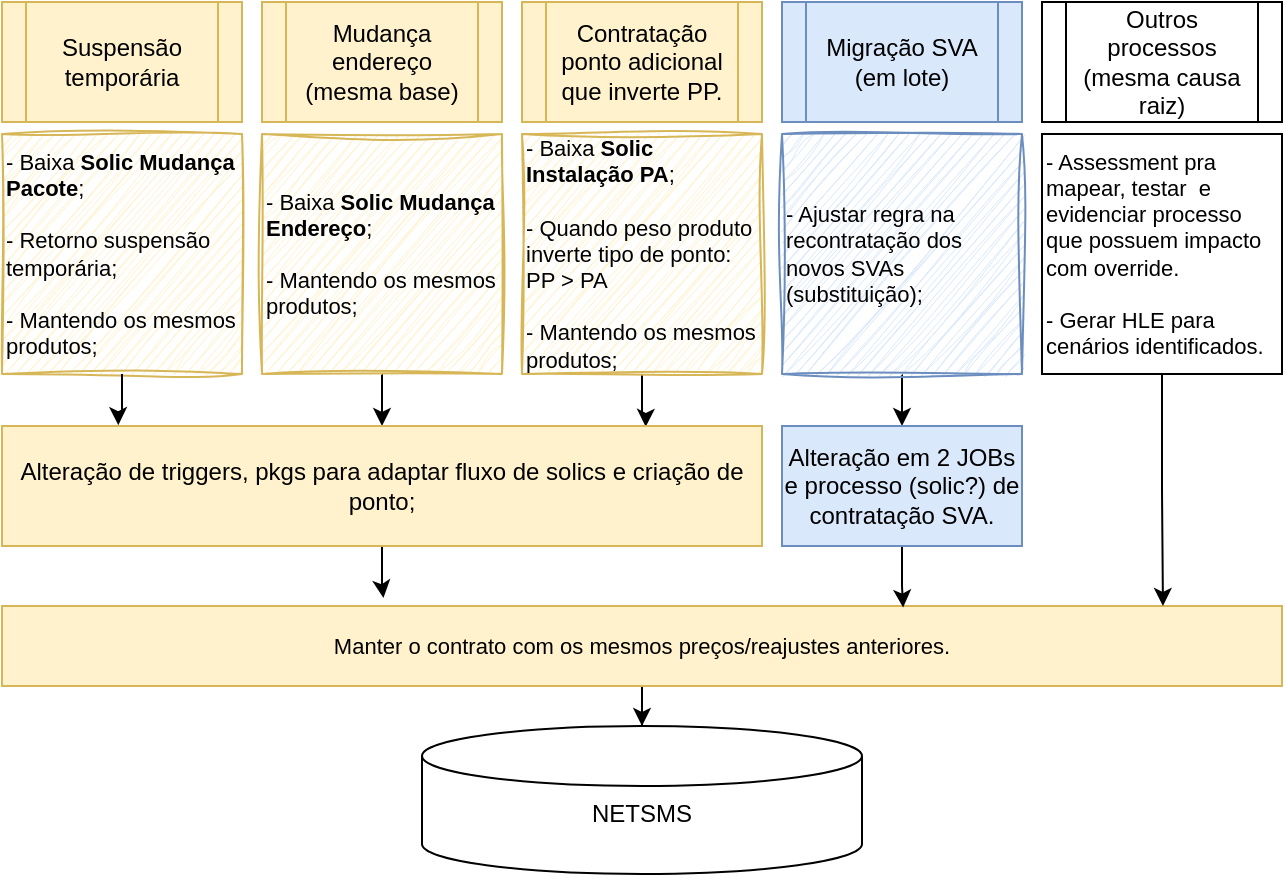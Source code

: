 <mxfile version="25.0.1">
  <diagram name="Página-1" id="lbKp-W_X5cq1iBLr4k5U">
    <mxGraphModel dx="1050" dy="530" grid="1" gridSize="10" guides="1" tooltips="1" connect="1" arrows="1" fold="1" page="1" pageScale="1" pageWidth="827" pageHeight="1169" math="0" shadow="0">
      <root>
        <mxCell id="0" />
        <mxCell id="1" parent="0" />
        <mxCell id="TXyXYrq3tWQpbJNDIby2-1" value="NETSMS" style="shape=cylinder3;whiteSpace=wrap;html=1;boundedLbl=1;backgroundOutline=1;size=15;verticalAlign=top;" parent="1" vertex="1">
          <mxGeometry x="270" y="370" width="220" height="74" as="geometry" />
        </mxCell>
        <mxCell id="TXyXYrq3tWQpbJNDIby2-7" value="Suspensão temporária" style="shape=process;whiteSpace=wrap;html=1;backgroundOutline=1;fillColor=#fff2cc;strokeColor=#d6b656;" parent="1" vertex="1">
          <mxGeometry x="60" y="8" width="120" height="60" as="geometry" />
        </mxCell>
        <mxCell id="TXyXYrq3tWQpbJNDIby2-8" value="Mudança endereço (mesma base)" style="shape=process;whiteSpace=wrap;html=1;backgroundOutline=1;fillColor=#fff2cc;strokeColor=#d6b656;" parent="1" vertex="1">
          <mxGeometry x="190" y="8" width="120" height="60" as="geometry" />
        </mxCell>
        <mxCell id="TXyXYrq3tWQpbJNDIby2-9" value="Migração SVA (em lote)" style="shape=process;whiteSpace=wrap;html=1;backgroundOutline=1;fillColor=#dae8fc;strokeColor=#6c8ebf;" parent="1" vertex="1">
          <mxGeometry x="450" y="8" width="120" height="60" as="geometry" />
        </mxCell>
        <mxCell id="TXyXYrq3tWQpbJNDIby2-10" value="Contratação ponto adicional que inverte PP." style="shape=process;whiteSpace=wrap;html=1;backgroundOutline=1;fillColor=#fff2cc;strokeColor=#d6b656;" parent="1" vertex="1">
          <mxGeometry x="320" y="8" width="120" height="60" as="geometry" />
        </mxCell>
        <mxCell id="TXyXYrq3tWQpbJNDIby2-11" value="Outros processos (mesma causa raiz)" style="shape=process;whiteSpace=wrap;html=1;backgroundOutline=1;" parent="1" vertex="1">
          <mxGeometry x="580" y="8" width="120" height="60" as="geometry" />
        </mxCell>
        <mxCell id="TXyXYrq3tWQpbJNDIby2-15" value="&lt;span style=&quot;background-color: initial;&quot;&gt;- Baixa &lt;b&gt;Solic Mudança Pacote&lt;/b&gt;;&lt;/span&gt;&lt;div&gt;&lt;br&gt;&lt;span style=&quot;background-color: initial;&quot;&gt;- Retorno suspensão temporária;&lt;/span&gt;&lt;br&gt;&lt;span style=&quot;background-color: initial;&quot;&gt;&lt;br&gt;&lt;/span&gt;&lt;/div&gt;&lt;div&gt;&lt;span style=&quot;background-color: initial;&quot;&gt;- Mantendo os mesmos produtos;&lt;/span&gt;&lt;/div&gt;" style="whiteSpace=wrap;html=1;aspect=fixed;align=left;fontSize=11;fillColor=#fff2cc;strokeColor=#d6b656;sketch=1;curveFitting=1;jiggle=2;" parent="1" vertex="1">
          <mxGeometry x="60" y="74" width="120" height="120" as="geometry" />
        </mxCell>
        <mxCell id="TXyXYrq3tWQpbJNDIby2-33" value="" style="edgeStyle=orthogonalEdgeStyle;rounded=0;orthogonalLoop=1;jettySize=auto;html=1;" parent="1" source="TXyXYrq3tWQpbJNDIby2-16" target="TXyXYrq3tWQpbJNDIby2-30" edge="1">
          <mxGeometry relative="1" as="geometry" />
        </mxCell>
        <mxCell id="TXyXYrq3tWQpbJNDIby2-16" value="&lt;span style=&quot;background-color: initial;&quot;&gt;- Baixa &lt;b&gt;Solic Mudança Endereço&lt;/b&gt;;&lt;/span&gt;&lt;br&gt;&lt;br&gt;&lt;span style=&quot;background-color: initial;&quot;&gt;- Mantendo os mesmos produtos;&lt;/span&gt;" style="whiteSpace=wrap;html=1;aspect=fixed;align=left;fontSize=11;fillColor=#fff2cc;strokeColor=#d6b656;sketch=1;curveFitting=1;jiggle=2;" parent="1" vertex="1">
          <mxGeometry x="190" y="74" width="120" height="120" as="geometry" />
        </mxCell>
        <mxCell id="TXyXYrq3tWQpbJNDIby2-36" value="" style="edgeStyle=orthogonalEdgeStyle;rounded=0;orthogonalLoop=1;jettySize=auto;html=1;" parent="1" source="TXyXYrq3tWQpbJNDIby2-17" target="TXyXYrq3tWQpbJNDIby2-31" edge="1">
          <mxGeometry relative="1" as="geometry" />
        </mxCell>
        <mxCell id="TXyXYrq3tWQpbJNDIby2-17" value="&lt;div&gt;&lt;span style=&quot;background-color: initial;&quot;&gt;- Ajustar regra na recontratação dos novos SVAs (substituição);&lt;/span&gt;&lt;/div&gt;" style="whiteSpace=wrap;html=1;aspect=fixed;align=left;fontSize=11;fillColor=#dae8fc;strokeColor=#6c8ebf;sketch=1;curveFitting=1;jiggle=2;" parent="1" vertex="1">
          <mxGeometry x="450" y="74" width="120" height="120" as="geometry" />
        </mxCell>
        <mxCell id="TXyXYrq3tWQpbJNDIby2-35" value="" style="edgeStyle=orthogonalEdgeStyle;rounded=0;orthogonalLoop=1;jettySize=auto;html=1;entryX=0.847;entryY=0.007;entryDx=0;entryDy=0;entryPerimeter=0;" parent="1" source="TXyXYrq3tWQpbJNDIby2-19" target="TXyXYrq3tWQpbJNDIby2-30" edge="1">
          <mxGeometry relative="1" as="geometry" />
        </mxCell>
        <mxCell id="TXyXYrq3tWQpbJNDIby2-19" value="&lt;span style=&quot;background-color: initial;&quot;&gt;- Baixa &lt;b&gt;Solic Instalação PA&lt;/b&gt;;&lt;/span&gt;&lt;br&gt;&lt;br&gt;- Quando peso produto inverte tipo de ponto: PP &amp;gt; PA&lt;br&gt;&lt;br&gt;&lt;span style=&quot;background-color: initial;&quot;&gt;- Mantendo os mesmos produtos;&lt;/span&gt;" style="whiteSpace=wrap;html=1;aspect=fixed;align=left;fontSize=11;fillColor=#fff2cc;strokeColor=#d6b656;sketch=1;curveFitting=1;jiggle=2;" parent="1" vertex="1">
          <mxGeometry x="320" y="74" width="120" height="120" as="geometry" />
        </mxCell>
        <mxCell id="TXyXYrq3tWQpbJNDIby2-20" value="- Assessment pra mapear, testar&amp;nbsp; e evidenciar processo que possuem impacto com override.&lt;div&gt;&lt;br&gt;&lt;/div&gt;&lt;div&gt;- Gerar HLE para cenários identificados.&lt;/div&gt;" style="whiteSpace=wrap;html=1;aspect=fixed;align=left;fontSize=11;" parent="1" vertex="1">
          <mxGeometry x="580" y="74" width="120" height="120" as="geometry" />
        </mxCell>
        <mxCell id="TXyXYrq3tWQpbJNDIby2-23" style="edgeStyle=orthogonalEdgeStyle;rounded=0;orthogonalLoop=1;jettySize=auto;html=1;" parent="1" source="TXyXYrq3tWQpbJNDIby2-22" target="TXyXYrq3tWQpbJNDIby2-1" edge="1">
          <mxGeometry relative="1" as="geometry" />
        </mxCell>
        <mxCell id="TXyXYrq3tWQpbJNDIby2-22" value="&lt;span style=&quot;font-size: 11px; text-align: left;&quot;&gt;Manter o contrato com os mesmos preços/reajustes anteriores.&lt;/span&gt;" style="rounded=0;whiteSpace=wrap;html=1;fillColor=#fff2cc;strokeColor=#d6b656;" parent="1" vertex="1">
          <mxGeometry x="60" y="310" width="640" height="40" as="geometry" />
        </mxCell>
        <mxCell id="TXyXYrq3tWQpbJNDIby2-37" value="" style="edgeStyle=orthogonalEdgeStyle;rounded=0;orthogonalLoop=1;jettySize=auto;html=1;entryX=0.298;entryY=-0.1;entryDx=0;entryDy=0;entryPerimeter=0;" parent="1" source="TXyXYrq3tWQpbJNDIby2-30" target="TXyXYrq3tWQpbJNDIby2-22" edge="1">
          <mxGeometry relative="1" as="geometry" />
        </mxCell>
        <mxCell id="TXyXYrq3tWQpbJNDIby2-30" value="Alteração de triggers, pkgs para adaptar fluxo de solics e criação de ponto;" style="rounded=0;whiteSpace=wrap;html=1;fillColor=#fff2cc;strokeColor=#d6b656;" parent="1" vertex="1">
          <mxGeometry x="60" y="220" width="380" height="60" as="geometry" />
        </mxCell>
        <mxCell id="TXyXYrq3tWQpbJNDIby2-38" value="" style="edgeStyle=orthogonalEdgeStyle;rounded=0;orthogonalLoop=1;jettySize=auto;html=1;entryX=0.704;entryY=0.02;entryDx=0;entryDy=0;entryPerimeter=0;" parent="1" source="TXyXYrq3tWQpbJNDIby2-31" target="TXyXYrq3tWQpbJNDIby2-22" edge="1">
          <mxGeometry relative="1" as="geometry" />
        </mxCell>
        <mxCell id="TXyXYrq3tWQpbJNDIby2-31" value="Alteração em 2 JOBs e processo (solic?) de contratação SVA." style="rounded=0;whiteSpace=wrap;html=1;fillColor=#dae8fc;strokeColor=#6c8ebf;" parent="1" vertex="1">
          <mxGeometry x="450" y="220" width="120" height="60" as="geometry" />
        </mxCell>
        <mxCell id="TXyXYrq3tWQpbJNDIby2-32" style="edgeStyle=orthogonalEdgeStyle;rounded=0;orthogonalLoop=1;jettySize=auto;html=1;entryX=0.153;entryY=-0.007;entryDx=0;entryDy=0;entryPerimeter=0;" parent="1" source="TXyXYrq3tWQpbJNDIby2-15" target="TXyXYrq3tWQpbJNDIby2-30" edge="1">
          <mxGeometry relative="1" as="geometry" />
        </mxCell>
        <mxCell id="TXyXYrq3tWQpbJNDIby2-39" style="edgeStyle=orthogonalEdgeStyle;rounded=0;orthogonalLoop=1;jettySize=auto;html=1;entryX=0.907;entryY=0;entryDx=0;entryDy=0;entryPerimeter=0;" parent="1" source="TXyXYrq3tWQpbJNDIby2-20" target="TXyXYrq3tWQpbJNDIby2-22" edge="1">
          <mxGeometry relative="1" as="geometry" />
        </mxCell>
      </root>
    </mxGraphModel>
  </diagram>
</mxfile>
